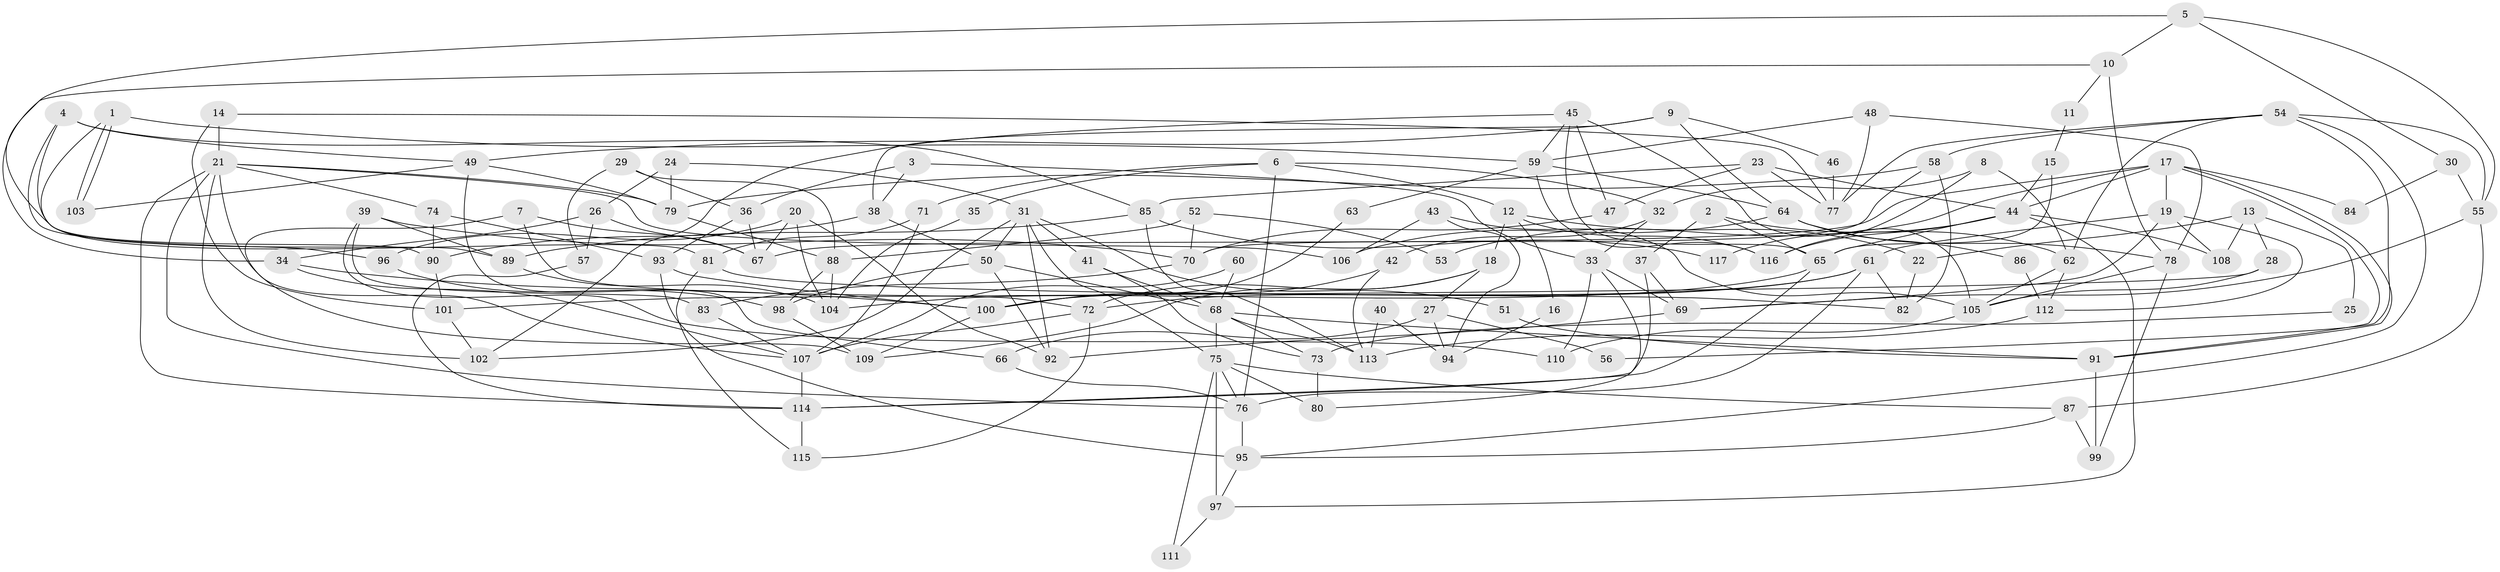 // coarse degree distribution, {4: 0.19718309859154928, 2: 0.08450704225352113, 7: 0.08450704225352113, 3: 0.11267605633802817, 5: 0.2535211267605634, 6: 0.15492957746478872, 8: 0.056338028169014086, 11: 0.014084507042253521, 9: 0.028169014084507043, 1: 0.014084507042253521}
// Generated by graph-tools (version 1.1) at 2025/37/03/04/25 23:37:02]
// undirected, 117 vertices, 234 edges
graph export_dot {
  node [color=gray90,style=filled];
  1;
  2;
  3;
  4;
  5;
  6;
  7;
  8;
  9;
  10;
  11;
  12;
  13;
  14;
  15;
  16;
  17;
  18;
  19;
  20;
  21;
  22;
  23;
  24;
  25;
  26;
  27;
  28;
  29;
  30;
  31;
  32;
  33;
  34;
  35;
  36;
  37;
  38;
  39;
  40;
  41;
  42;
  43;
  44;
  45;
  46;
  47;
  48;
  49;
  50;
  51;
  52;
  53;
  54;
  55;
  56;
  57;
  58;
  59;
  60;
  61;
  62;
  63;
  64;
  65;
  66;
  67;
  68;
  69;
  70;
  71;
  72;
  73;
  74;
  75;
  76;
  77;
  78;
  79;
  80;
  81;
  82;
  83;
  84;
  85;
  86;
  87;
  88;
  89;
  90;
  91;
  92;
  93;
  94;
  95;
  96;
  97;
  98;
  99;
  100;
  101;
  102;
  103;
  104;
  105;
  106;
  107;
  108;
  109;
  110;
  111;
  112;
  113;
  114;
  115;
  116;
  117;
  1 -- 103;
  1 -- 103;
  1 -- 59;
  1 -- 90;
  2 -- 37;
  2 -- 62;
  2 -- 65;
  3 -- 33;
  3 -- 38;
  3 -- 36;
  4 -- 96;
  4 -- 85;
  4 -- 49;
  4 -- 89;
  5 -- 10;
  5 -- 55;
  5 -- 30;
  5 -- 81;
  6 -- 32;
  6 -- 76;
  6 -- 12;
  6 -- 35;
  6 -- 71;
  7 -- 72;
  7 -- 107;
  7 -- 67;
  8 -- 62;
  8 -- 32;
  8 -- 116;
  9 -- 64;
  9 -- 49;
  9 -- 38;
  9 -- 46;
  10 -- 34;
  10 -- 78;
  10 -- 11;
  11 -- 15;
  12 -- 116;
  12 -- 16;
  12 -- 18;
  12 -- 22;
  13 -- 22;
  13 -- 108;
  13 -- 25;
  13 -- 28;
  14 -- 101;
  14 -- 21;
  14 -- 77;
  15 -- 65;
  15 -- 44;
  16 -- 94;
  17 -- 91;
  17 -- 91;
  17 -- 67;
  17 -- 19;
  17 -- 44;
  17 -- 53;
  17 -- 84;
  18 -- 72;
  18 -- 27;
  18 -- 109;
  19 -- 112;
  19 -- 61;
  19 -- 69;
  19 -- 108;
  20 -- 92;
  20 -- 104;
  20 -- 67;
  20 -- 96;
  21 -- 79;
  21 -- 102;
  21 -- 74;
  21 -- 76;
  21 -- 106;
  21 -- 109;
  21 -- 114;
  22 -- 82;
  23 -- 44;
  23 -- 77;
  23 -- 47;
  23 -- 85;
  24 -- 31;
  24 -- 26;
  24 -- 79;
  25 -- 73;
  26 -- 34;
  26 -- 67;
  26 -- 57;
  27 -- 66;
  27 -- 56;
  27 -- 94;
  28 -- 101;
  28 -- 105;
  29 -- 36;
  29 -- 57;
  29 -- 88;
  30 -- 55;
  30 -- 84;
  31 -- 92;
  31 -- 41;
  31 -- 50;
  31 -- 51;
  31 -- 75;
  31 -- 102;
  32 -- 33;
  32 -- 42;
  33 -- 110;
  33 -- 69;
  33 -- 80;
  34 -- 107;
  34 -- 100;
  35 -- 104;
  36 -- 67;
  36 -- 93;
  37 -- 69;
  37 -- 114;
  38 -- 90;
  38 -- 50;
  39 -- 83;
  39 -- 89;
  39 -- 70;
  39 -- 110;
  40 -- 94;
  40 -- 113;
  41 -- 73;
  41 -- 68;
  42 -- 100;
  42 -- 113;
  43 -- 106;
  43 -- 105;
  43 -- 94;
  44 -- 65;
  44 -- 97;
  44 -- 108;
  44 -- 116;
  44 -- 117;
  45 -- 105;
  45 -- 65;
  45 -- 47;
  45 -- 59;
  45 -- 102;
  46 -- 77;
  47 -- 70;
  48 -- 77;
  48 -- 59;
  48 -- 78;
  49 -- 79;
  49 -- 66;
  49 -- 103;
  50 -- 68;
  50 -- 92;
  50 -- 98;
  51 -- 91;
  52 -- 70;
  52 -- 88;
  52 -- 53;
  54 -- 58;
  54 -- 95;
  54 -- 55;
  54 -- 56;
  54 -- 62;
  54 -- 77;
  55 -- 87;
  55 -- 69;
  57 -- 114;
  58 -- 70;
  58 -- 79;
  58 -- 82;
  59 -- 116;
  59 -- 63;
  59 -- 64;
  60 -- 107;
  60 -- 68;
  61 -- 76;
  61 -- 72;
  61 -- 82;
  61 -- 100;
  62 -- 105;
  62 -- 112;
  63 -- 100;
  64 -- 78;
  64 -- 86;
  64 -- 106;
  65 -- 114;
  65 -- 104;
  66 -- 76;
  68 -- 75;
  68 -- 73;
  68 -- 91;
  68 -- 113;
  69 -- 92;
  70 -- 83;
  71 -- 81;
  71 -- 107;
  72 -- 115;
  72 -- 107;
  73 -- 80;
  74 -- 93;
  74 -- 90;
  75 -- 97;
  75 -- 76;
  75 -- 80;
  75 -- 87;
  75 -- 111;
  76 -- 95;
  78 -- 99;
  78 -- 105;
  79 -- 88;
  81 -- 82;
  81 -- 115;
  83 -- 107;
  85 -- 89;
  85 -- 113;
  85 -- 117;
  86 -- 112;
  87 -- 95;
  87 -- 99;
  88 -- 98;
  88 -- 104;
  89 -- 104;
  90 -- 101;
  91 -- 99;
  93 -- 100;
  93 -- 95;
  95 -- 97;
  96 -- 98;
  97 -- 111;
  98 -- 109;
  100 -- 109;
  101 -- 102;
  105 -- 110;
  107 -- 114;
  112 -- 113;
  114 -- 115;
}
